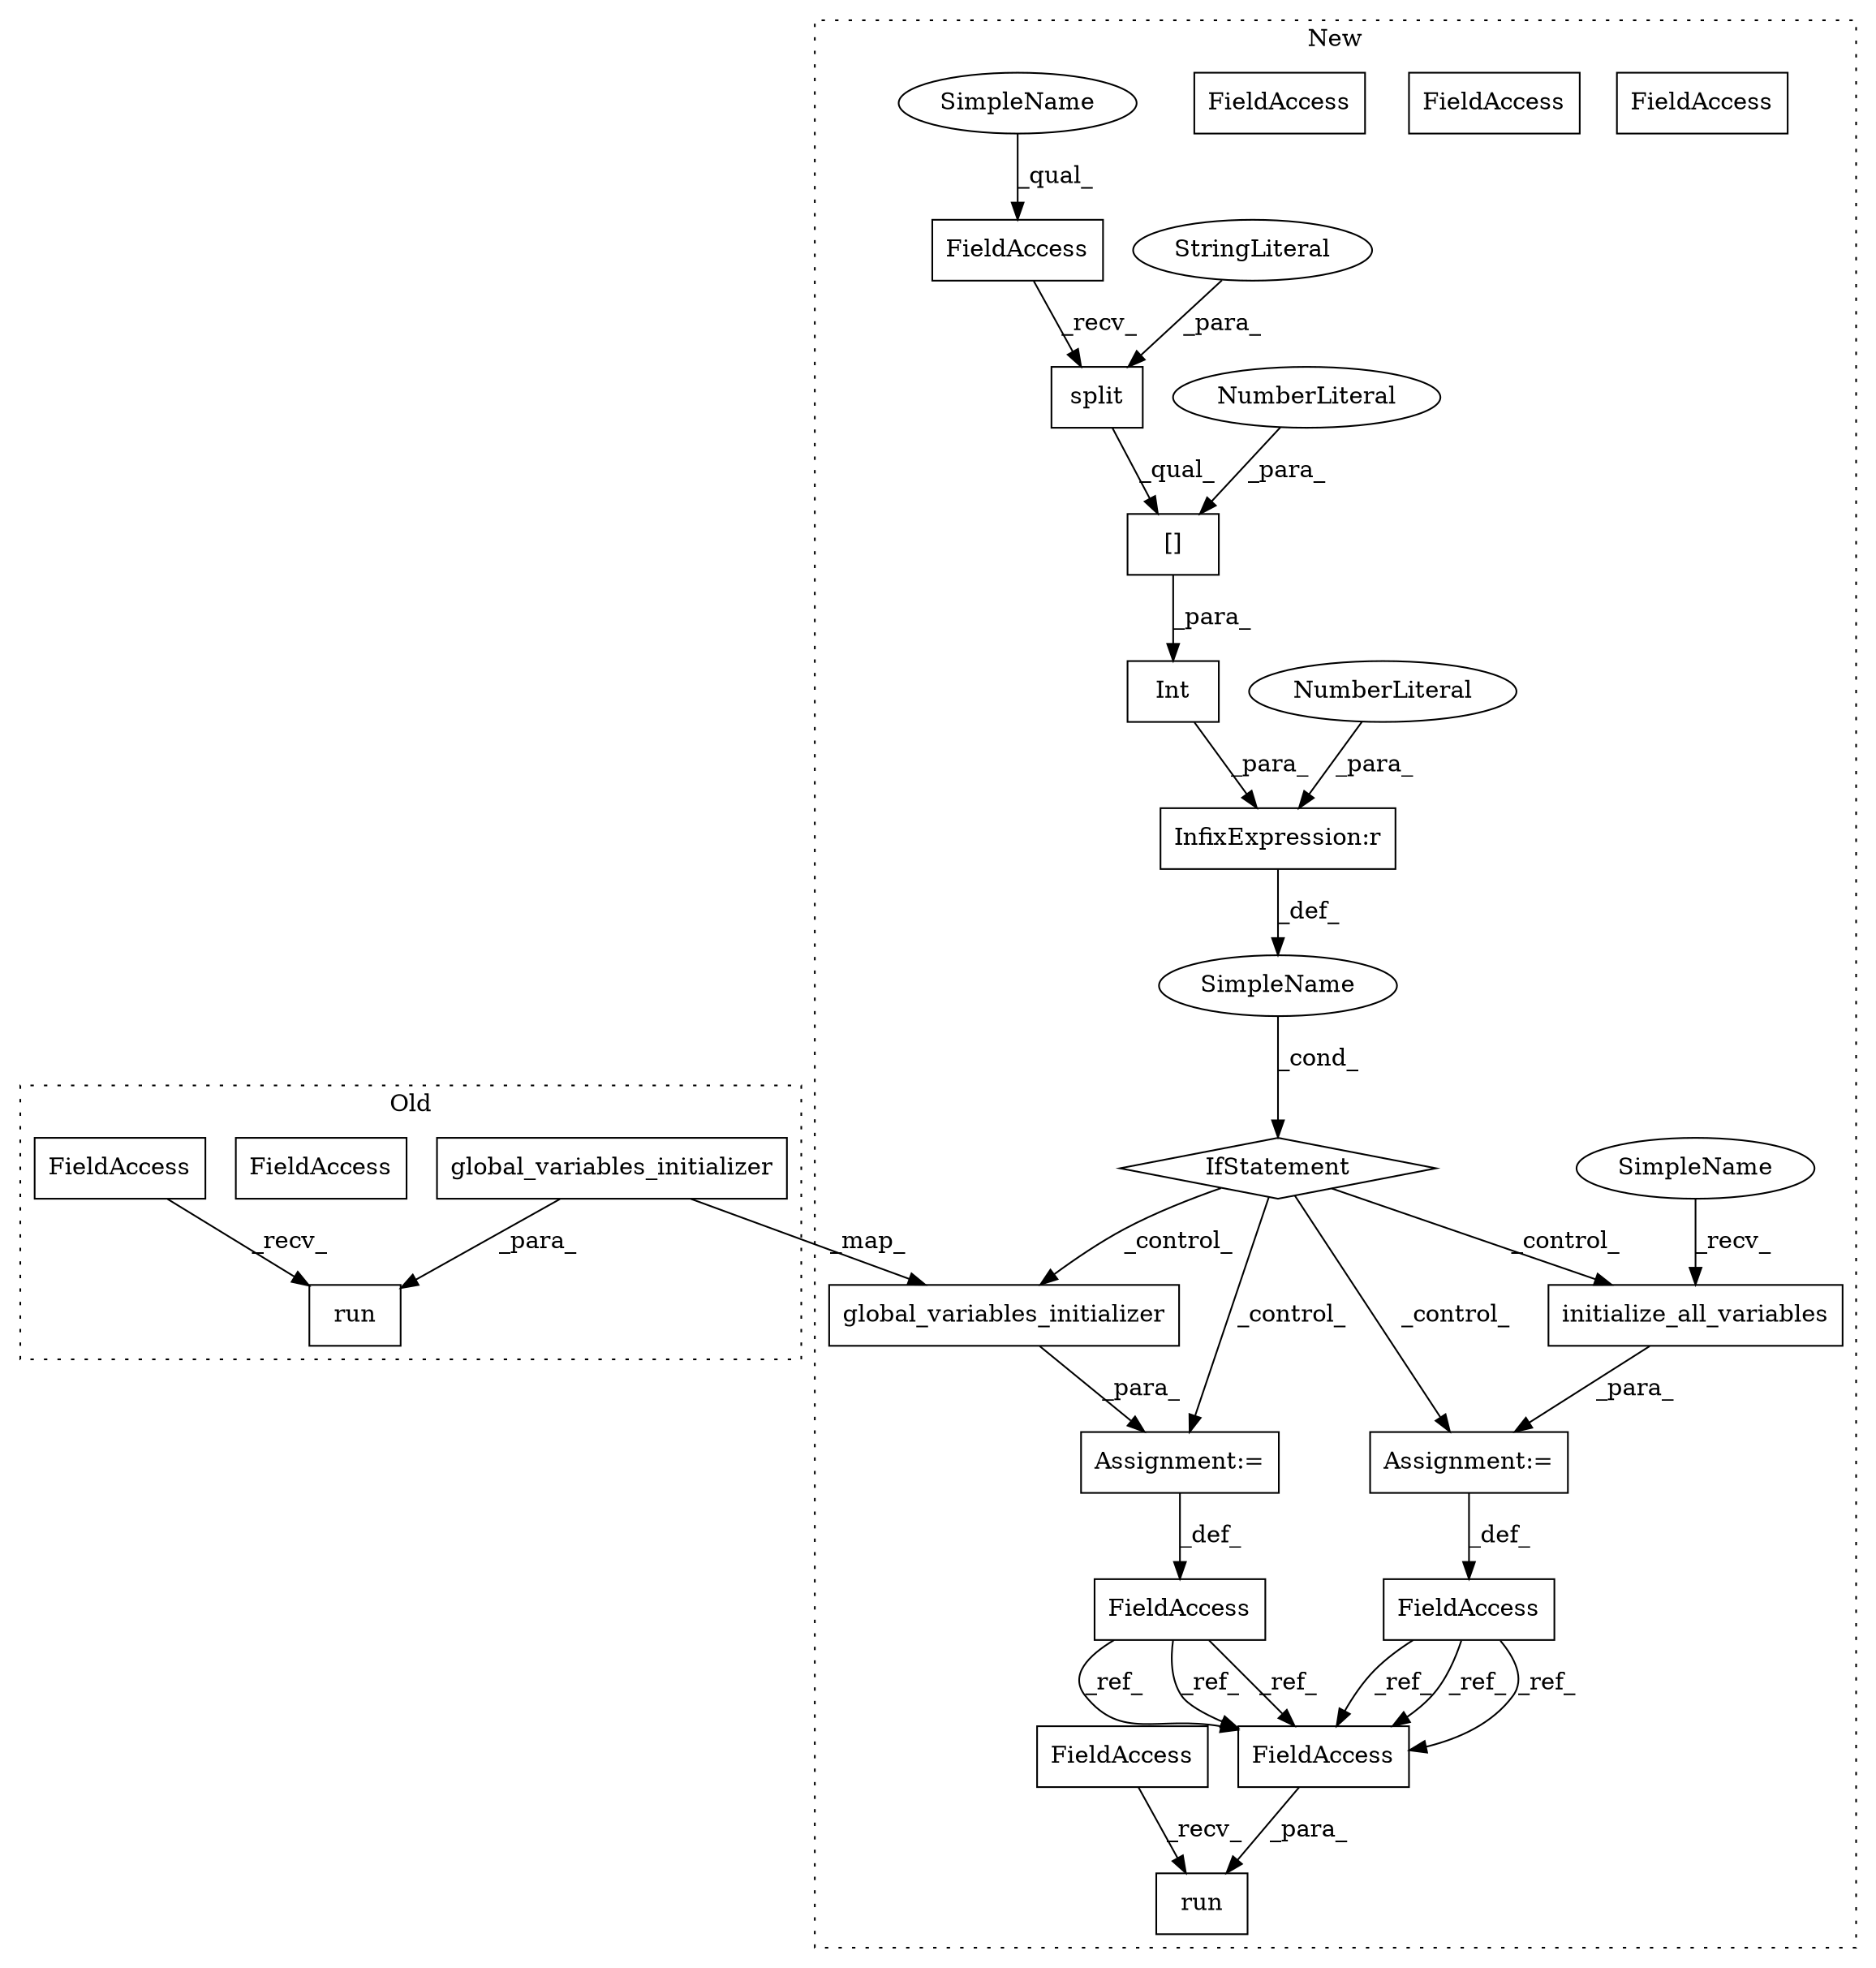 digraph G {
subgraph cluster0 {
1 [label="global_variables_initializer" a="32" s="2717" l="30" shape="box"];
3 [label="run" a="32" s="2702,2747" l="4,1" shape="box"];
21 [label="FieldAccess" a="22" s="2697" l="4" shape="box"];
23 [label="FieldAccess" a="22" s="2697" l="4" shape="box"];
label = "Old";
style="dotted";
}
subgraph cluster1 {
2 [label="global_variables_initializer" a="32" s="2837" l="30" shape="box"];
4 [label="Assignment:=" a="7" s="2825" l="1" shape="box"];
5 [label="run" a="32" s="2884,2892" l="4,1" shape="box"];
6 [label="FieldAccess" a="22" s="2705" l="22" shape="box"];
7 [label="initialize_all_variables" a="32" s="2773" l="26" shape="box"];
8 [label="InfixExpression:r" a="27" s="2742" l="3" shape="box"];
9 [label="NumberLiteral" a="34" s="2745" l="2" shape="ellipse"];
10 [label="split" a="32" s="2728,2737" l="6,1" shape="box"];
11 [label="[]" a="2" s="2705,2740" l="34,1" shape="box"];
12 [label="NumberLiteral" a="34" s="2739" l="1" shape="ellipse"];
13 [label="IfStatement" a="25" s="2697,2747" l="4,2" shape="diamond"];
14 [label="SimpleName" a="42" s="" l="" shape="ellipse"];
15 [label="Assignment:=" a="7" s="2761" l="1" shape="box"];
16 [label="StringLiteral" a="45" s="2734" l="3" shape="ellipse"];
17 [label="Int" a="32" s="2701,2741" l="4,1" shape="box"];
18 [label="FieldAccess" a="22" s="2821" l="4" shape="box"];
19 [label="FieldAccess" a="22" s="2757" l="4" shape="box"];
20 [label="FieldAccess" a="22" s="2888" l="4" shape="box"];
22 [label="FieldAccess" a="22" s="2879" l="4" shape="box"];
24 [label="FieldAccess" a="22" s="2888" l="4" shape="box"];
25 [label="SimpleName" a="42" s="2762" l="10" shape="ellipse"];
26 [label="SimpleName" a="42" s="2705" l="10" shape="ellipse"];
27 [label="FieldAccess" a="22" s="2879" l="4" shape="box"];
28 [label="FieldAccess" a="22" s="2888" l="4" shape="box"];
label = "New";
style="dotted";
}
1 -> 3 [label="_para_"];
1 -> 2 [label="_map_"];
2 -> 4 [label="_para_"];
4 -> 18 [label="_def_"];
6 -> 10 [label="_recv_"];
7 -> 15 [label="_para_"];
8 -> 14 [label="_def_"];
9 -> 8 [label="_para_"];
10 -> 11 [label="_qual_"];
11 -> 17 [label="_para_"];
12 -> 11 [label="_para_"];
13 -> 2 [label="_control_"];
13 -> 7 [label="_control_"];
13 -> 15 [label="_control_"];
13 -> 4 [label="_control_"];
14 -> 13 [label="_cond_"];
15 -> 19 [label="_def_"];
16 -> 10 [label="_para_"];
17 -> 8 [label="_para_"];
18 -> 28 [label="_ref_"];
18 -> 28 [label="_ref_"];
18 -> 28 [label="_ref_"];
19 -> 28 [label="_ref_"];
19 -> 28 [label="_ref_"];
19 -> 28 [label="_ref_"];
23 -> 3 [label="_recv_"];
25 -> 7 [label="_recv_"];
26 -> 6 [label="_qual_"];
27 -> 5 [label="_recv_"];
28 -> 5 [label="_para_"];
}